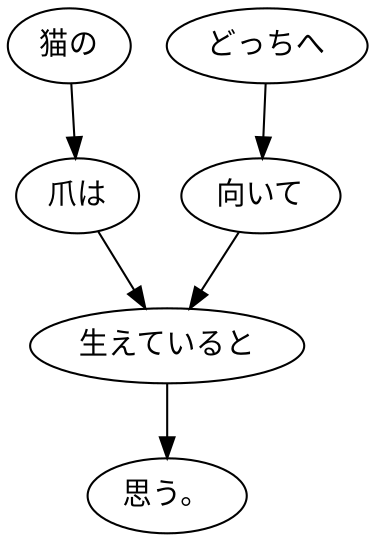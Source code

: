 digraph graph4092 {
	node0 [label="猫の"];
	node1 [label="爪は"];
	node2 [label="どっちへ"];
	node3 [label="向いて"];
	node4 [label="生えていると"];
	node5 [label="思う。"];
	node0 -> node1;
	node1 -> node4;
	node2 -> node3;
	node3 -> node4;
	node4 -> node5;
}
